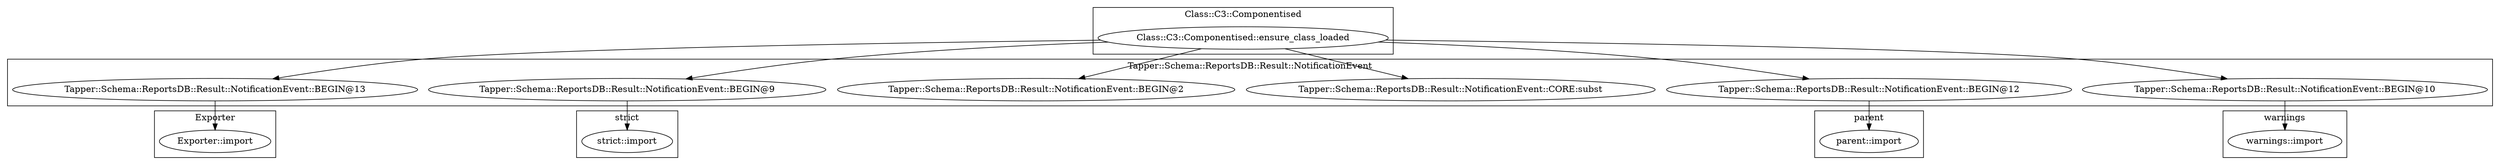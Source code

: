 digraph {
graph [overlap=false]
subgraph cluster_parent {
	label="parent";
	"parent::import";
}
subgraph cluster_Exporter {
	label="Exporter";
	"Exporter::import";
}
subgraph cluster_Class_C3_Componentised {
	label="Class::C3::Componentised";
	"Class::C3::Componentised::ensure_class_loaded";
}
subgraph cluster_warnings {
	label="warnings";
	"warnings::import";
}
subgraph cluster_Tapper_Schema_ReportsDB_Result_NotificationEvent {
	label="Tapper::Schema::ReportsDB::Result::NotificationEvent";
	"Tapper::Schema::ReportsDB::Result::NotificationEvent::BEGIN@13";
	"Tapper::Schema::ReportsDB::Result::NotificationEvent::BEGIN@9";
	"Tapper::Schema::ReportsDB::Result::NotificationEvent::CORE:subst";
	"Tapper::Schema::ReportsDB::Result::NotificationEvent::BEGIN@2";
	"Tapper::Schema::ReportsDB::Result::NotificationEvent::BEGIN@12";
	"Tapper::Schema::ReportsDB::Result::NotificationEvent::BEGIN@10";
}
subgraph cluster_strict {
	label="strict";
	"strict::import";
}
"Class::C3::Componentised::ensure_class_loaded" -> "Tapper::Schema::ReportsDB::Result::NotificationEvent::BEGIN@13";
"Class::C3::Componentised::ensure_class_loaded" -> "Tapper::Schema::ReportsDB::Result::NotificationEvent::CORE:subst";
"Tapper::Schema::ReportsDB::Result::NotificationEvent::BEGIN@13" -> "Exporter::import";
"Class::C3::Componentised::ensure_class_loaded" -> "Tapper::Schema::ReportsDB::Result::NotificationEvent::BEGIN@10";
"Tapper::Schema::ReportsDB::Result::NotificationEvent::BEGIN@10" -> "warnings::import";
"Class::C3::Componentised::ensure_class_loaded" -> "Tapper::Schema::ReportsDB::Result::NotificationEvent::BEGIN@12";
"Class::C3::Componentised::ensure_class_loaded" -> "Tapper::Schema::ReportsDB::Result::NotificationEvent::BEGIN@9";
"Tapper::Schema::ReportsDB::Result::NotificationEvent::BEGIN@9" -> "strict::import";
"Tapper::Schema::ReportsDB::Result::NotificationEvent::BEGIN@12" -> "parent::import";
"Class::C3::Componentised::ensure_class_loaded" -> "Tapper::Schema::ReportsDB::Result::NotificationEvent::BEGIN@2";
}
